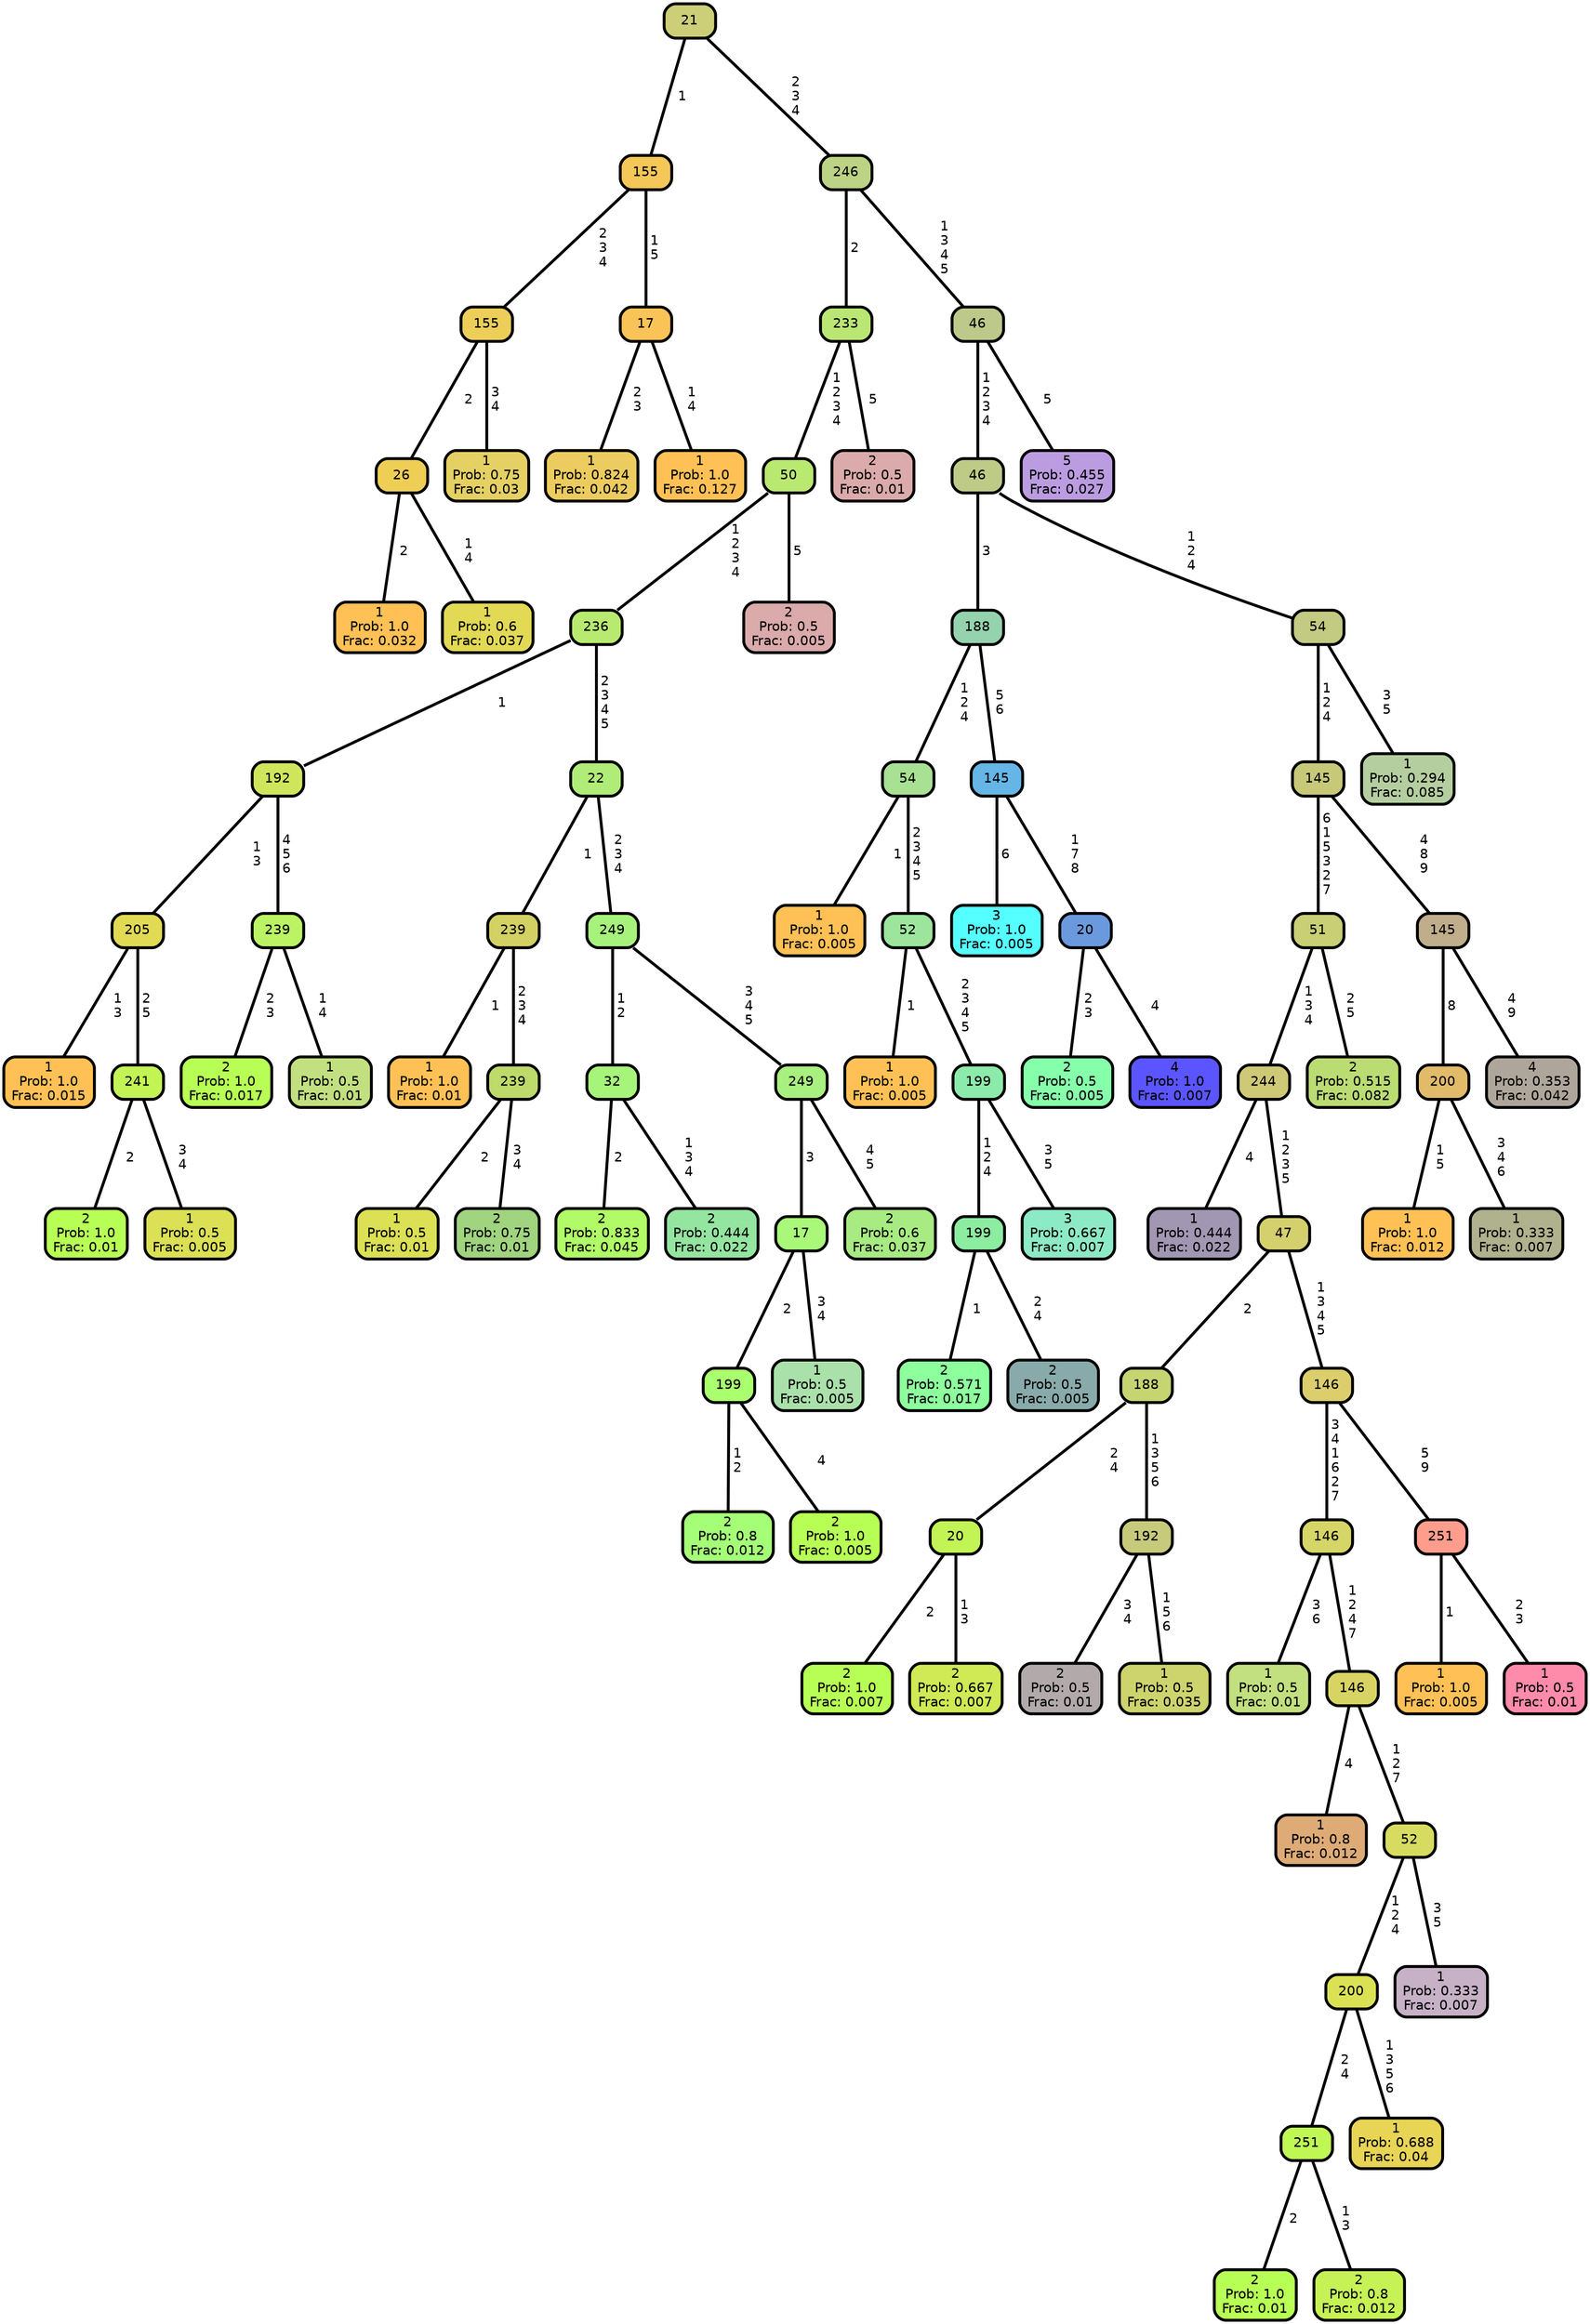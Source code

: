 graph Tree {
node [shape=box, style="filled, rounded",color="black",penwidth="3",fontcolor="black",                 fontname=helvetica] ;
graph [ranksep="0 equally", splines=straight,                 bgcolor=transparent, dpi=200] ;
edge [fontname=helvetica, color=black] ;
0 [label="1
Prob: 1.0
Frac: 0.032", fillcolor="#ffc155"] ;
1 [label="26", fillcolor="#efce55"] ;
2 [label="1
Prob: 0.6
Frac: 0.037", fillcolor="#e2d955"] ;
3 [label="155", fillcolor="#ecce59"] ;
4 [label="1
Prob: 0.75
Frac: 0.03", fillcolor="#e5d063"] ;
5 [label="155", fillcolor="#f5c758"] ;
6 [label="1
Prob: 0.824
Frac: 0.042", fillcolor="#eccb5f"] ;
7 [label="17", fillcolor="#fac357"] ;
8 [label="1
Prob: 1.0
Frac: 0.127", fillcolor="#ffc155"] ;
9 [label="21", fillcolor="#cccf78"] ;
10 [label="1
Prob: 1.0
Frac: 0.015", fillcolor="#ffc155"] ;
11 [label="205", fillcolor="#e1da55"] ;
12 [label="2
Prob: 1.0
Frac: 0.01", fillcolor="#b8ff55"] ;
13 [label="241", fillcolor="#c3f455"] ;
14 [label="1
Prob: 0.5
Frac: 0.005", fillcolor="#dbe055"] ;
15 [label="192", fillcolor="#cfe65c"] ;
16 [label="2
Prob: 1.0
Frac: 0.017", fillcolor="#b8ff55"] ;
17 [label="239", fillcolor="#bbf364"] ;
18 [label="1
Prob: 0.5
Frac: 0.01", fillcolor="#c2e07f"] ;
19 [label="236", fillcolor="#b8ea70"] ;
20 [label="1
Prob: 1.0
Frac: 0.01", fillcolor="#ffc155"] ;
21 [label="239", fillcolor="#d3d163"] ;
22 [label="1
Prob: 0.5
Frac: 0.01", fillcolor="#dbe055"] ;
23 [label="239", fillcolor="#beda6a"] ;
24 [label="2
Prob: 0.75
Frac: 0.01", fillcolor="#a0d47f"] ;
25 [label="22", fillcolor="#b0ec78"] ;
26 [label="2
Prob: 0.833
Frac: 0.045", fillcolor="#b0fb67"] ;
27 [label="32", fillcolor="#a7f47a"] ;
28 [label="2
Prob: 0.444
Frac: 0.022", fillcolor="#94e5a0"] ;
29 [label="249", fillcolor="#a7f27d"] ;
30 [label="2
Prob: 0.8
Frac: 0.012", fillcolor="#a4ff77"] ;
31 [label="199", fillcolor="#a9ff6d"] ;
32 [label="2
Prob: 1.0
Frac: 0.005", fillcolor="#b8ff55"] ;
33 [label="17", fillcolor="#a9f87a"] ;
34 [label="1
Prob: 0.5
Frac: 0.005", fillcolor="#aae0aa"] ;
35 [label="249", fillcolor="#a8f07f"] ;
36 [label="2
Prob: 0.6
Frac: 0.037", fillcolor="#a7eb82"] ;
37 [label="50", fillcolor="#b9e971"] ;
38 [label="2
Prob: 0.5
Frac: 0.005", fillcolor="#dbaaaa"] ;
39 [label="233", fillcolor="#bae674"] ;
40 [label="2
Prob: 0.5
Frac: 0.01", fillcolor="#dbaaaa"] ;
41 [label="246", fillcolor="#bcd284"] ;
42 [label="1
Prob: 1.0
Frac: 0.005", fillcolor="#ffc155"] ;
43 [label="54", fillcolor="#a9e194"] ;
44 [label="1
Prob: 1.0
Frac: 0.005", fillcolor="#ffc155"] ;
45 [label="52", fillcolor="#9de59d"] ;
46 [label="2
Prob: 0.571
Frac: 0.017", fillcolor="#8dff9d"] ;
47 [label="199", fillcolor="#8ceca0"] ;
48 [label="2
Prob: 0.5
Frac: 0.005", fillcolor="#89aaaa"] ;
49 [label="199", fillcolor="#8cebaa"] ;
50 [label="3
Prob: 0.667
Frac: 0.007", fillcolor="#8deac6"] ;
51 [label="188", fillcolor="#94d3ad"] ;
52 [label="3
Prob: 1.0
Frac: 0.005", fillcolor="#55ffff"] ;
53 [label="145", fillcolor="#65b6e6"] ;
54 [label="2
Prob: 0.5
Frac: 0.005", fillcolor="#86ffaa"] ;
55 [label="20", fillcolor="#6b99dd"] ;
56 [label="4
Prob: 1.0
Frac: 0.007", fillcolor="#5a55ff"] ;
57 [label="46", fillcolor="#bdcb86"] ;
58 [label="1
Prob: 0.444
Frac: 0.022", fillcolor="#a297b3"] ;
59 [label="244", fillcolor="#cec976"] ;
60 [label="2
Prob: 1.0
Frac: 0.007", fillcolor="#b8ff55"] ;
61 [label="20", fillcolor="#c3f455"] ;
62 [label="2
Prob: 0.667
Frac: 0.007", fillcolor="#cfea55"] ;
63 [label="188", fillcolor="#c6d571"] ;
64 [label="2
Prob: 0.5
Frac: 0.01", fillcolor="#b2aaaa"] ;
65 [label="192", fillcolor="#c7ca7a"] ;
66 [label="1
Prob: 0.5
Frac: 0.035", fillcolor="#cdd36d"] ;
67 [label="47", fillcolor="#d4d06e"] ;
68 [label="1
Prob: 0.5
Frac: 0.01", fillcolor="#c2e07f"] ;
69 [label="146", fillcolor="#d6d567"] ;
70 [label="1
Prob: 0.8
Frac: 0.012", fillcolor="#deab77"] ;
71 [label="146", fillcolor="#d8d464"] ;
72 [label="2
Prob: 1.0
Frac: 0.01", fillcolor="#b8ff55"] ;
73 [label="251", fillcolor="#bff855"] ;
74 [label="2
Prob: 0.8
Frac: 0.012", fillcolor="#c6f255"] ;
75 [label="200", fillcolor="#dae155"] ;
76 [label="1
Prob: 0.688
Frac: 0.04", fillcolor="#e8d455"] ;
77 [label="52", fillcolor="#d7dc61"] ;
78 [label="1
Prob: 0.333
Frac: 0.007", fillcolor="#c6b1c6"] ;
79 [label="146", fillcolor="#dcce6c"] ;
80 [label="1
Prob: 1.0
Frac: 0.005", fillcolor="#ffc155"] ;
81 [label="251", fillcolor="#ff9d8d"] ;
82 [label="1
Prob: 0.5
Frac: 0.01", fillcolor="#ff8baa"] ;
83 [label="51", fillcolor="#c8cf75"] ;
84 [label="2
Prob: 0.515
Frac: 0.082", fillcolor="#bbdc73"] ;
85 [label="145", fillcolor="#c7c979"] ;
86 [label="1
Prob: 1.0
Frac: 0.012", fillcolor="#ffc155"] ;
87 [label="200", fillcolor="#e1bb6a"] ;
88 [label="1
Prob: 0.333
Frac: 0.007", fillcolor="#b0b18d"] ;
89 [label="145", fillcolor="#bfad8b"] ;
90 [label="4
Prob: 0.353
Frac: 0.042", fillcolor="#afa69b"] ;
91 [label="54", fillcolor="#c3ca81"] ;
92 [label="1
Prob: 0.294
Frac: 0.085", fillcolor="#b5cea0"] ;
93 [label="46", fillcolor="#bdc88b"] ;
94 [label="5
Prob: 0.455
Frac: 0.027", fillcolor="#bb9ce0"] ;
1 -- 0 [label=" 2",penwidth=3] ;
1 -- 2 [label=" 1\n 4",penwidth=3] ;
3 -- 1 [label=" 2",penwidth=3] ;
3 -- 4 [label=" 3\n 4",penwidth=3] ;
5 -- 3 [label=" 2\n 3\n 4",penwidth=3] ;
5 -- 7 [label=" 1\n 5",penwidth=3] ;
7 -- 6 [label=" 2\n 3",penwidth=3] ;
7 -- 8 [label=" 1\n 4",penwidth=3] ;
9 -- 5 [label=" 1",penwidth=3] ;
9 -- 41 [label=" 2\n 3\n 4",penwidth=3] ;
11 -- 10 [label=" 1\n 3",penwidth=3] ;
11 -- 13 [label=" 2\n 5",penwidth=3] ;
13 -- 12 [label=" 2",penwidth=3] ;
13 -- 14 [label=" 3\n 4",penwidth=3] ;
15 -- 11 [label=" 1\n 3",penwidth=3] ;
15 -- 17 [label=" 4\n 5\n 6",penwidth=3] ;
17 -- 16 [label=" 2\n 3",penwidth=3] ;
17 -- 18 [label=" 1\n 4",penwidth=3] ;
19 -- 15 [label=" 1",penwidth=3] ;
19 -- 25 [label=" 2\n 3\n 4\n 5",penwidth=3] ;
21 -- 20 [label=" 1",penwidth=3] ;
21 -- 23 [label=" 2\n 3\n 4",penwidth=3] ;
23 -- 22 [label=" 2",penwidth=3] ;
23 -- 24 [label=" 3\n 4",penwidth=3] ;
25 -- 21 [label=" 1",penwidth=3] ;
25 -- 29 [label=" 2\n 3\n 4",penwidth=3] ;
27 -- 26 [label=" 2",penwidth=3] ;
27 -- 28 [label=" 1\n 3\n 4",penwidth=3] ;
29 -- 27 [label=" 1\n 2",penwidth=3] ;
29 -- 35 [label=" 3\n 4\n 5",penwidth=3] ;
31 -- 30 [label=" 1\n 2",penwidth=3] ;
31 -- 32 [label=" 4",penwidth=3] ;
33 -- 31 [label=" 2",penwidth=3] ;
33 -- 34 [label=" 3\n 4",penwidth=3] ;
35 -- 33 [label=" 3",penwidth=3] ;
35 -- 36 [label=" 4\n 5",penwidth=3] ;
37 -- 19 [label=" 1\n 2\n 3\n 4",penwidth=3] ;
37 -- 38 [label=" 5",penwidth=3] ;
39 -- 37 [label=" 1\n 2\n 3\n 4",penwidth=3] ;
39 -- 40 [label=" 5",penwidth=3] ;
41 -- 39 [label=" 2",penwidth=3] ;
41 -- 93 [label=" 1\n 3\n 4\n 5",penwidth=3] ;
43 -- 42 [label=" 1",penwidth=3] ;
43 -- 45 [label=" 2\n 3\n 4\n 5",penwidth=3] ;
45 -- 44 [label=" 1",penwidth=3] ;
45 -- 49 [label=" 2\n 3\n 4\n 5",penwidth=3] ;
47 -- 46 [label=" 1",penwidth=3] ;
47 -- 48 [label=" 2\n 4",penwidth=3] ;
49 -- 47 [label=" 1\n 2\n 4",penwidth=3] ;
49 -- 50 [label=" 3\n 5",penwidth=3] ;
51 -- 43 [label=" 1\n 2\n 4",penwidth=3] ;
51 -- 53 [label=" 5\n 6",penwidth=3] ;
53 -- 52 [label=" 6",penwidth=3] ;
53 -- 55 [label=" 1\n 7\n 8",penwidth=3] ;
55 -- 54 [label=" 2\n 3",penwidth=3] ;
55 -- 56 [label=" 4",penwidth=3] ;
57 -- 51 [label=" 3",penwidth=3] ;
57 -- 91 [label=" 1\n 2\n 4",penwidth=3] ;
59 -- 58 [label=" 4",penwidth=3] ;
59 -- 67 [label=" 1\n 2\n 3\n 5",penwidth=3] ;
61 -- 60 [label=" 2",penwidth=3] ;
61 -- 62 [label=" 1\n 3",penwidth=3] ;
63 -- 61 [label=" 2\n 4",penwidth=3] ;
63 -- 65 [label=" 1\n 3\n 5\n 6",penwidth=3] ;
65 -- 64 [label=" 3\n 4",penwidth=3] ;
65 -- 66 [label=" 1\n 5\n 6",penwidth=3] ;
67 -- 63 [label=" 2",penwidth=3] ;
67 -- 79 [label=" 1\n 3\n 4\n 5",penwidth=3] ;
69 -- 68 [label=" 3\n 6",penwidth=3] ;
69 -- 71 [label=" 1\n 2\n 4\n 7",penwidth=3] ;
71 -- 70 [label=" 4",penwidth=3] ;
71 -- 77 [label=" 1\n 2\n 7",penwidth=3] ;
73 -- 72 [label=" 2",penwidth=3] ;
73 -- 74 [label=" 1\n 3",penwidth=3] ;
75 -- 73 [label=" 2\n 4",penwidth=3] ;
75 -- 76 [label=" 1\n 3\n 5\n 6",penwidth=3] ;
77 -- 75 [label=" 1\n 2\n 4",penwidth=3] ;
77 -- 78 [label=" 3\n 5",penwidth=3] ;
79 -- 69 [label=" 3\n 4\n 1\n 6\n 2\n 7",penwidth=3] ;
79 -- 81 [label=" 5\n 9",penwidth=3] ;
81 -- 80 [label=" 1",penwidth=3] ;
81 -- 82 [label=" 2\n 3",penwidth=3] ;
83 -- 59 [label=" 1\n 3\n 4",penwidth=3] ;
83 -- 84 [label=" 2\n 5",penwidth=3] ;
85 -- 83 [label=" 6\n 1\n 5\n 3\n 2\n 7",penwidth=3] ;
85 -- 89 [label=" 4\n 8\n 9",penwidth=3] ;
87 -- 86 [label=" 1\n 5",penwidth=3] ;
87 -- 88 [label=" 3\n 4\n 6",penwidth=3] ;
89 -- 87 [label=" 8",penwidth=3] ;
89 -- 90 [label=" 4\n 9",penwidth=3] ;
91 -- 85 [label=" 1\n 2\n 4",penwidth=3] ;
91 -- 92 [label=" 3\n 5",penwidth=3] ;
93 -- 57 [label=" 1\n 2\n 3\n 4",penwidth=3] ;
93 -- 94 [label=" 5",penwidth=3] ;
{rank = same;}}